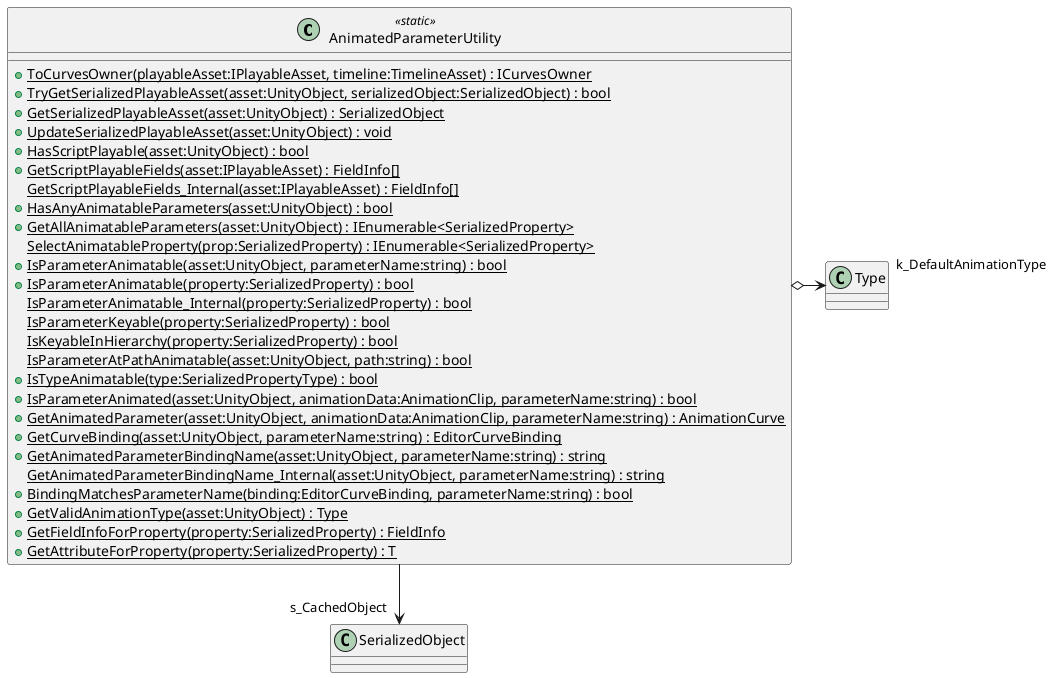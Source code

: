 @startuml
class AnimatedParameterUtility <<static>> {
    + {static} ToCurvesOwner(playableAsset:IPlayableAsset, timeline:TimelineAsset) : ICurvesOwner
    + {static} TryGetSerializedPlayableAsset(asset:UnityObject, serializedObject:SerializedObject) : bool
    + {static} GetSerializedPlayableAsset(asset:UnityObject) : SerializedObject
    + {static} UpdateSerializedPlayableAsset(asset:UnityObject) : void
    + {static} HasScriptPlayable(asset:UnityObject) : bool
    + {static} GetScriptPlayableFields(asset:IPlayableAsset) : FieldInfo[]
    {static} GetScriptPlayableFields_Internal(asset:IPlayableAsset) : FieldInfo[]
    + {static} HasAnyAnimatableParameters(asset:UnityObject) : bool
    + {static} GetAllAnimatableParameters(asset:UnityObject) : IEnumerable<SerializedProperty>
    {static} SelectAnimatableProperty(prop:SerializedProperty) : IEnumerable<SerializedProperty>
    + {static} IsParameterAnimatable(asset:UnityObject, parameterName:string) : bool
    + {static} IsParameterAnimatable(property:SerializedProperty) : bool
    {static} IsParameterAnimatable_Internal(property:SerializedProperty) : bool
    {static} IsParameterKeyable(property:SerializedProperty) : bool
    {static} IsKeyableInHierarchy(property:SerializedProperty) : bool
    {static} IsParameterAtPathAnimatable(asset:UnityObject, path:string) : bool
    + {static} IsTypeAnimatable(type:SerializedPropertyType) : bool
    + {static} IsParameterAnimated(asset:UnityObject, animationData:AnimationClip, parameterName:string) : bool
    + {static} GetAnimatedParameter(asset:UnityObject, animationData:AnimationClip, parameterName:string) : AnimationCurve
    + {static} GetCurveBinding(asset:UnityObject, parameterName:string) : EditorCurveBinding
    + {static} GetAnimatedParameterBindingName(asset:UnityObject, parameterName:string) : string
    {static} GetAnimatedParameterBindingName_Internal(asset:UnityObject, parameterName:string) : string
    + {static} BindingMatchesParameterName(binding:EditorCurveBinding, parameterName:string) : bool
    + {static} GetValidAnimationType(asset:UnityObject) : Type
    + {static} GetFieldInfoForProperty(property:SerializedProperty) : FieldInfo
    + {static} GetAttributeForProperty(property:SerializedProperty) : T
}
AnimatedParameterUtility o-> "k_DefaultAnimationType" Type
AnimatedParameterUtility --> "s_CachedObject" SerializedObject
@enduml
